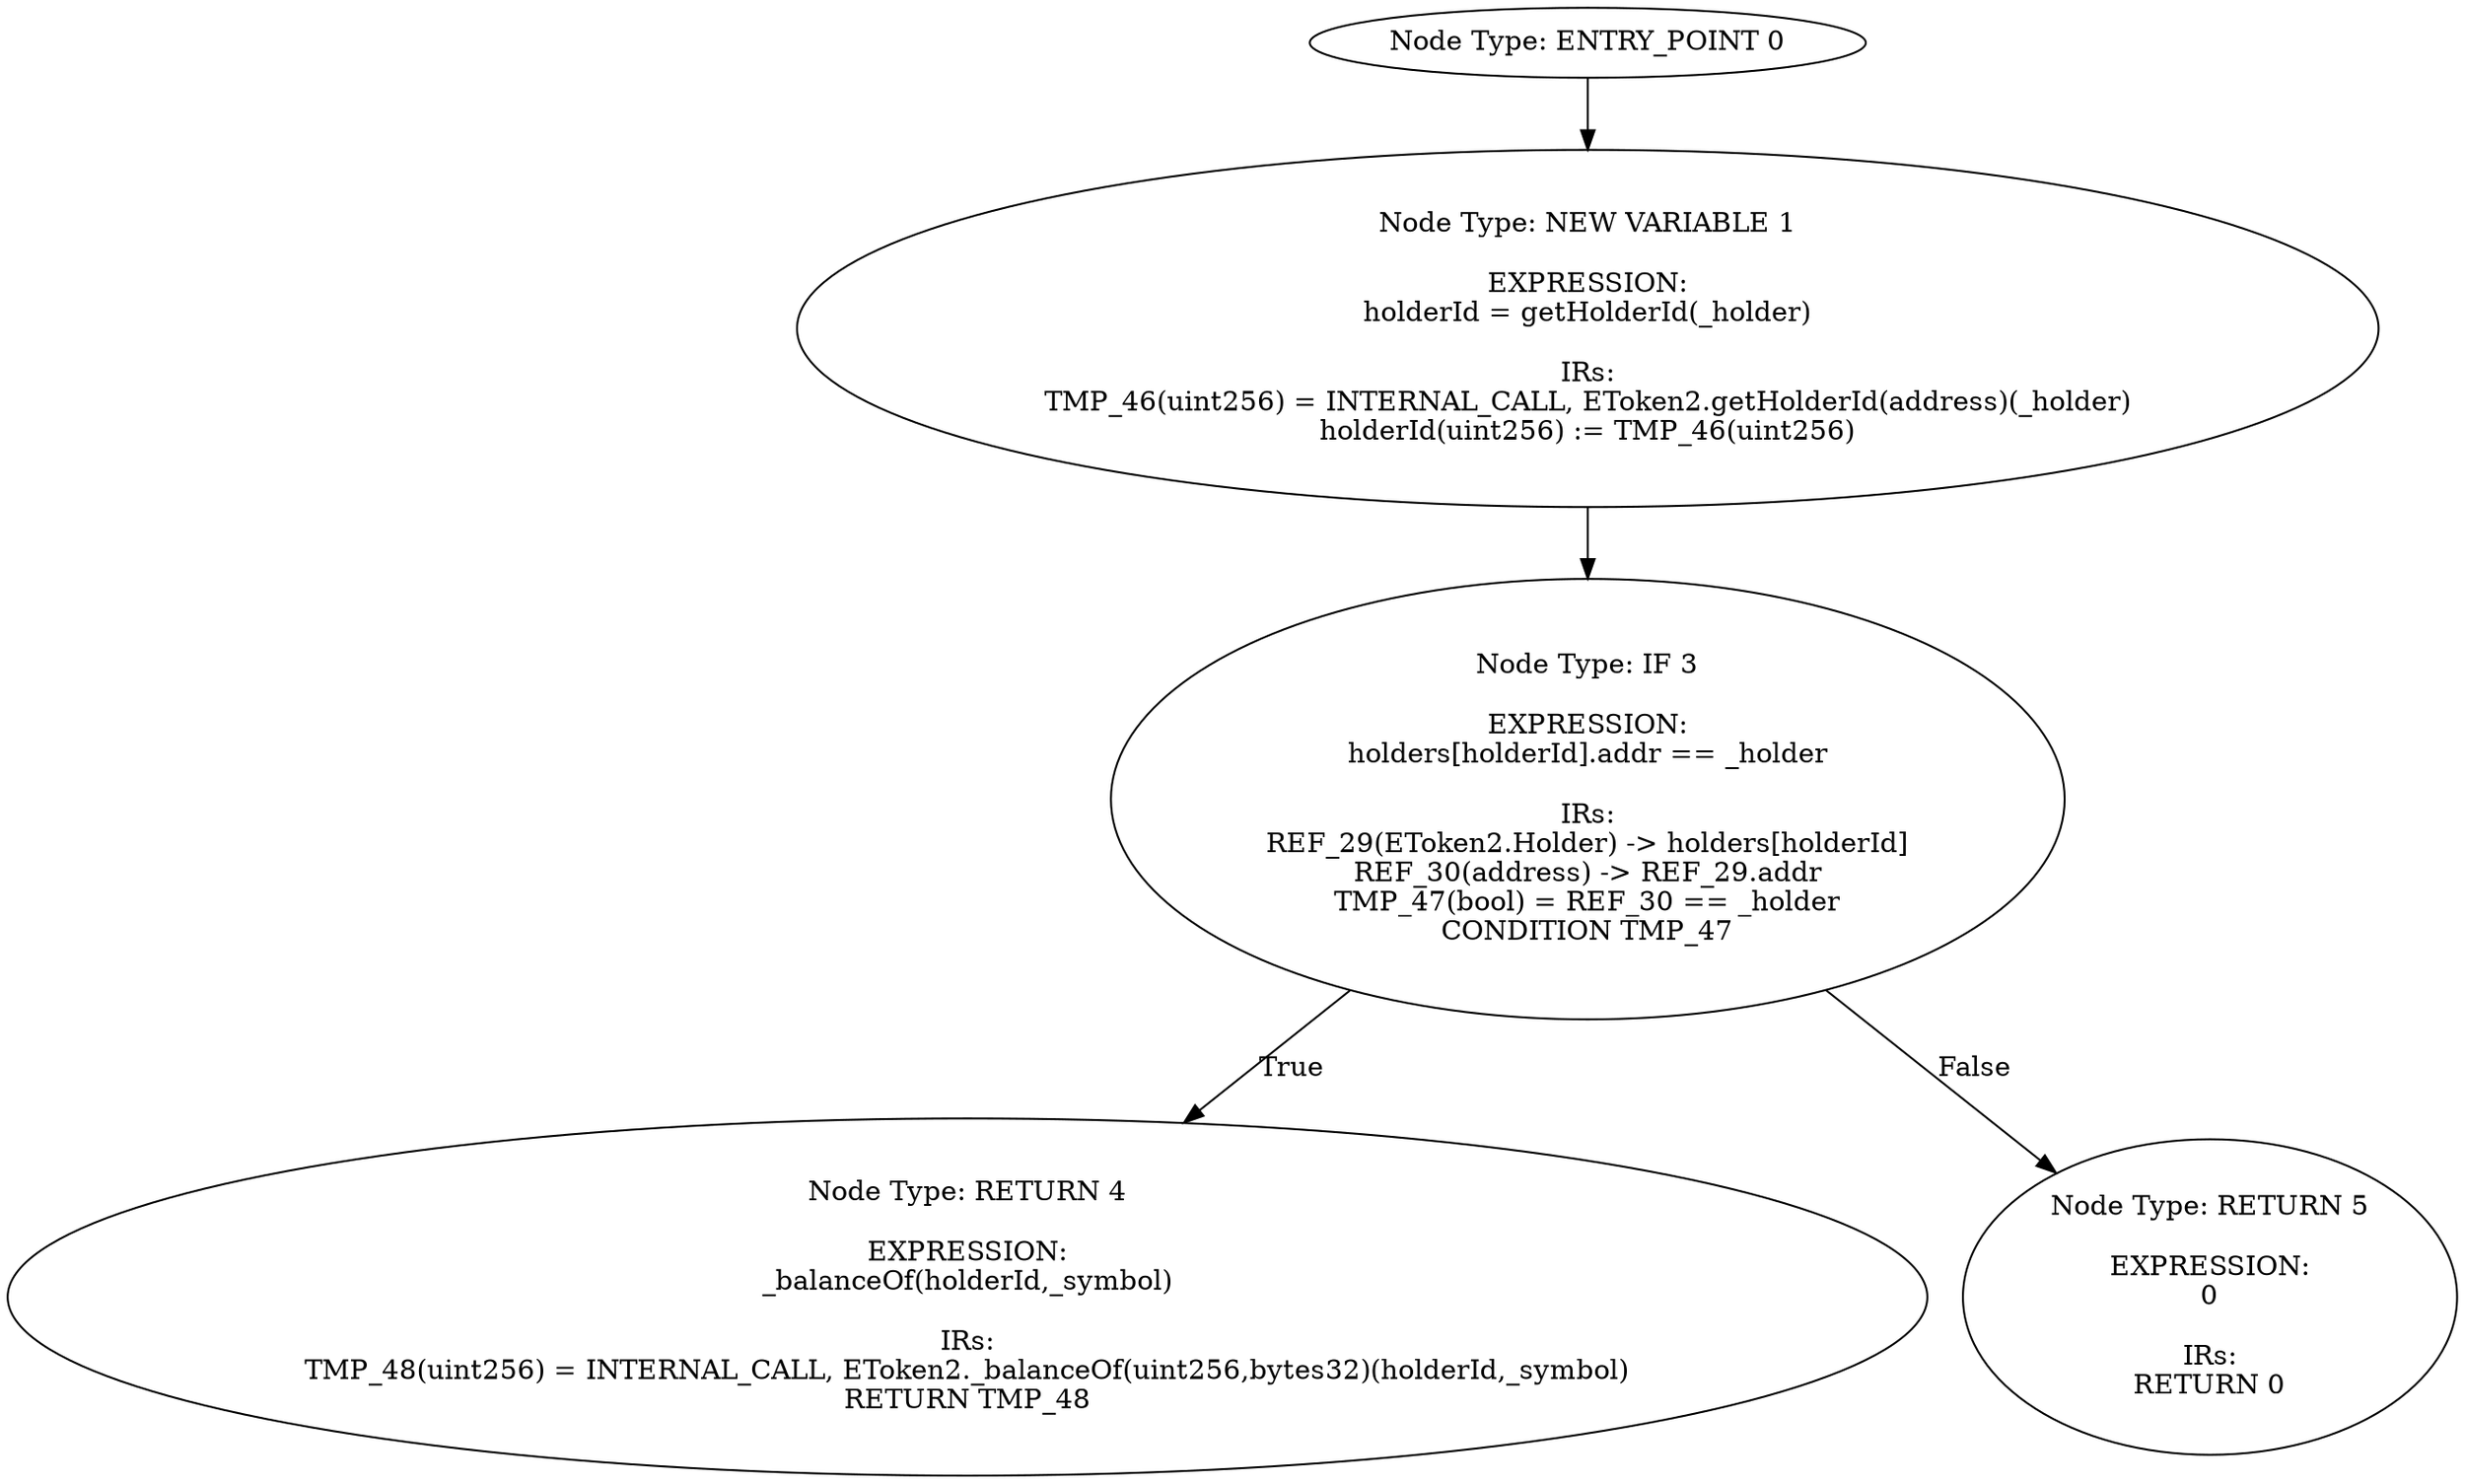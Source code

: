 digraph{
0[label="Node Type: ENTRY_POINT 0
"];
0->1;
1[label="Node Type: NEW VARIABLE 1

EXPRESSION:
holderId = getHolderId(_holder)

IRs:
TMP_46(uint256) = INTERNAL_CALL, EToken2.getHolderId(address)(_holder)
holderId(uint256) := TMP_46(uint256)"];
1->3;
3[label="Node Type: IF 3

EXPRESSION:
holders[holderId].addr == _holder

IRs:
REF_29(EToken2.Holder) -> holders[holderId]
REF_30(address) -> REF_29.addr
TMP_47(bool) = REF_30 == _holder
CONDITION TMP_47"];
3->4[label="True"];
3->5[label="False"];
4[label="Node Type: RETURN 4

EXPRESSION:
_balanceOf(holderId,_symbol)

IRs:
TMP_48(uint256) = INTERNAL_CALL, EToken2._balanceOf(uint256,bytes32)(holderId,_symbol)
RETURN TMP_48"];
5[label="Node Type: RETURN 5

EXPRESSION:
0

IRs:
RETURN 0"];
}
